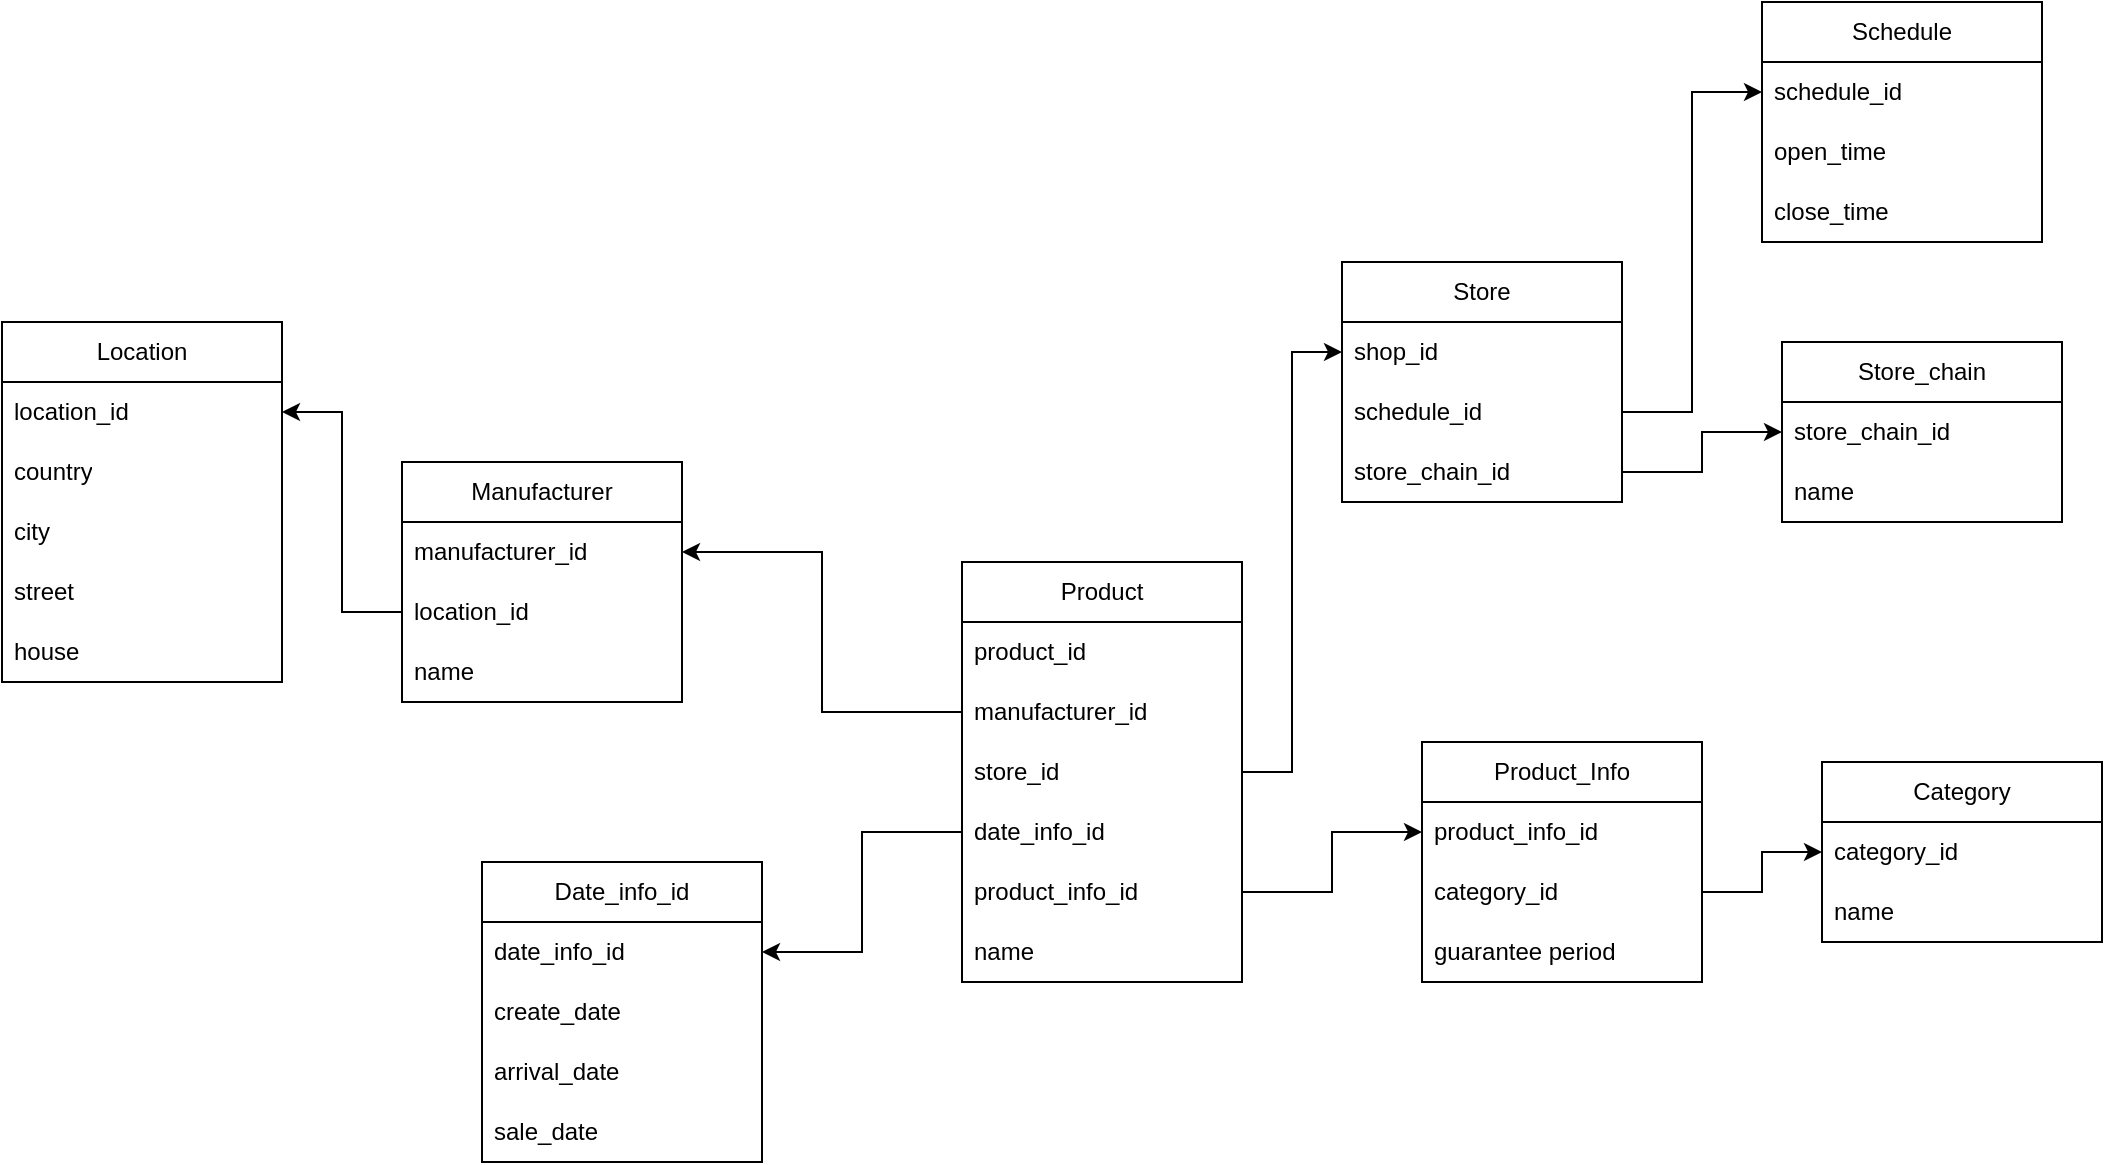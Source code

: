 <mxfile version="21.7.4" type="github">
  <diagram name="Страница — 1" id="c_FFksj4TPEEmuwCLG_t">
    <mxGraphModel dx="2022" dy="628" grid="1" gridSize="10" guides="1" tooltips="1" connect="1" arrows="1" fold="1" page="1" pageScale="1" pageWidth="827" pageHeight="1169" math="0" shadow="0">
      <root>
        <mxCell id="0" />
        <mxCell id="1" parent="0" />
        <mxCell id="4cdeR2uxjYvcv5dQ09BV-47" value="Product" style="swimlane;fontStyle=0;childLayout=stackLayout;horizontal=1;startSize=30;horizontalStack=0;resizeParent=1;resizeParentMax=0;resizeLast=0;collapsible=1;marginBottom=0;whiteSpace=wrap;html=1;" vertex="1" parent="1">
          <mxGeometry x="470" y="410" width="140" height="210" as="geometry" />
        </mxCell>
        <mxCell id="4cdeR2uxjYvcv5dQ09BV-48" value="product_id" style="text;strokeColor=none;fillColor=none;align=left;verticalAlign=middle;spacingLeft=4;spacingRight=4;overflow=hidden;points=[[0,0.5],[1,0.5]];portConstraint=eastwest;rotatable=0;whiteSpace=wrap;html=1;" vertex="1" parent="4cdeR2uxjYvcv5dQ09BV-47">
          <mxGeometry y="30" width="140" height="30" as="geometry" />
        </mxCell>
        <mxCell id="4cdeR2uxjYvcv5dQ09BV-49" value="manufacturer_id" style="text;strokeColor=none;fillColor=none;align=left;verticalAlign=middle;spacingLeft=4;spacingRight=4;overflow=hidden;points=[[0,0.5],[1,0.5]];portConstraint=eastwest;rotatable=0;whiteSpace=wrap;html=1;" vertex="1" parent="4cdeR2uxjYvcv5dQ09BV-47">
          <mxGeometry y="60" width="140" height="30" as="geometry" />
        </mxCell>
        <mxCell id="4cdeR2uxjYvcv5dQ09BV-52" value="store_id" style="text;strokeColor=none;fillColor=none;align=left;verticalAlign=middle;spacingLeft=4;spacingRight=4;overflow=hidden;points=[[0,0.5],[1,0.5]];portConstraint=eastwest;rotatable=0;whiteSpace=wrap;html=1;" vertex="1" parent="4cdeR2uxjYvcv5dQ09BV-47">
          <mxGeometry y="90" width="140" height="30" as="geometry" />
        </mxCell>
        <mxCell id="4cdeR2uxjYvcv5dQ09BV-50" value="date_info_id" style="text;strokeColor=none;fillColor=none;align=left;verticalAlign=middle;spacingLeft=4;spacingRight=4;overflow=hidden;points=[[0,0.5],[1,0.5]];portConstraint=eastwest;rotatable=0;whiteSpace=wrap;html=1;" vertex="1" parent="4cdeR2uxjYvcv5dQ09BV-47">
          <mxGeometry y="120" width="140" height="30" as="geometry" />
        </mxCell>
        <mxCell id="4cdeR2uxjYvcv5dQ09BV-83" value="product_info_id" style="text;strokeColor=none;fillColor=none;align=left;verticalAlign=middle;spacingLeft=4;spacingRight=4;overflow=hidden;points=[[0,0.5],[1,0.5]];portConstraint=eastwest;rotatable=0;whiteSpace=wrap;html=1;" vertex="1" parent="4cdeR2uxjYvcv5dQ09BV-47">
          <mxGeometry y="150" width="140" height="30" as="geometry" />
        </mxCell>
        <mxCell id="4cdeR2uxjYvcv5dQ09BV-81" value="name" style="text;strokeColor=none;fillColor=none;align=left;verticalAlign=middle;spacingLeft=4;spacingRight=4;overflow=hidden;points=[[0,0.5],[1,0.5]];portConstraint=eastwest;rotatable=0;whiteSpace=wrap;html=1;" vertex="1" parent="4cdeR2uxjYvcv5dQ09BV-47">
          <mxGeometry y="180" width="140" height="30" as="geometry" />
        </mxCell>
        <mxCell id="4cdeR2uxjYvcv5dQ09BV-53" value="Store" style="swimlane;fontStyle=0;childLayout=stackLayout;horizontal=1;startSize=30;horizontalStack=0;resizeParent=1;resizeParentMax=0;resizeLast=0;collapsible=1;marginBottom=0;whiteSpace=wrap;html=1;" vertex="1" parent="1">
          <mxGeometry x="660" y="260" width="140" height="120" as="geometry" />
        </mxCell>
        <mxCell id="4cdeR2uxjYvcv5dQ09BV-54" value="shop_id" style="text;strokeColor=none;fillColor=none;align=left;verticalAlign=middle;spacingLeft=4;spacingRight=4;overflow=hidden;points=[[0,0.5],[1,0.5]];portConstraint=eastwest;rotatable=0;whiteSpace=wrap;html=1;" vertex="1" parent="4cdeR2uxjYvcv5dQ09BV-53">
          <mxGeometry y="30" width="140" height="30" as="geometry" />
        </mxCell>
        <mxCell id="4cdeR2uxjYvcv5dQ09BV-56" value="schedule_id" style="text;strokeColor=none;fillColor=none;align=left;verticalAlign=middle;spacingLeft=4;spacingRight=4;overflow=hidden;points=[[0,0.5],[1,0.5]];portConstraint=eastwest;rotatable=0;whiteSpace=wrap;html=1;" vertex="1" parent="4cdeR2uxjYvcv5dQ09BV-53">
          <mxGeometry y="60" width="140" height="30" as="geometry" />
        </mxCell>
        <mxCell id="4cdeR2uxjYvcv5dQ09BV-100" value="store_chain_id" style="text;strokeColor=none;fillColor=none;align=left;verticalAlign=middle;spacingLeft=4;spacingRight=4;overflow=hidden;points=[[0,0.5],[1,0.5]];portConstraint=eastwest;rotatable=0;whiteSpace=wrap;html=1;" vertex="1" parent="4cdeR2uxjYvcv5dQ09BV-53">
          <mxGeometry y="90" width="140" height="30" as="geometry" />
        </mxCell>
        <mxCell id="4cdeR2uxjYvcv5dQ09BV-58" style="edgeStyle=orthogonalEdgeStyle;rounded=0;orthogonalLoop=1;jettySize=auto;html=1;entryX=0;entryY=0.5;entryDx=0;entryDy=0;" edge="1" parent="1" source="4cdeR2uxjYvcv5dQ09BV-52" target="4cdeR2uxjYvcv5dQ09BV-54">
          <mxGeometry relative="1" as="geometry" />
        </mxCell>
        <mxCell id="4cdeR2uxjYvcv5dQ09BV-60" value="Manufacturer" style="swimlane;fontStyle=0;childLayout=stackLayout;horizontal=1;startSize=30;horizontalStack=0;resizeParent=1;resizeParentMax=0;resizeLast=0;collapsible=1;marginBottom=0;whiteSpace=wrap;html=1;" vertex="1" parent="1">
          <mxGeometry x="190" y="360" width="140" height="120" as="geometry" />
        </mxCell>
        <mxCell id="4cdeR2uxjYvcv5dQ09BV-61" value="manufacturer_id" style="text;strokeColor=none;fillColor=none;align=left;verticalAlign=middle;spacingLeft=4;spacingRight=4;overflow=hidden;points=[[0,0.5],[1,0.5]];portConstraint=eastwest;rotatable=0;whiteSpace=wrap;html=1;" vertex="1" parent="4cdeR2uxjYvcv5dQ09BV-60">
          <mxGeometry y="30" width="140" height="30" as="geometry" />
        </mxCell>
        <mxCell id="4cdeR2uxjYvcv5dQ09BV-62" value="location_id" style="text;strokeColor=none;fillColor=none;align=left;verticalAlign=middle;spacingLeft=4;spacingRight=4;overflow=hidden;points=[[0,0.5],[1,0.5]];portConstraint=eastwest;rotatable=0;whiteSpace=wrap;html=1;" vertex="1" parent="4cdeR2uxjYvcv5dQ09BV-60">
          <mxGeometry y="60" width="140" height="30" as="geometry" />
        </mxCell>
        <mxCell id="4cdeR2uxjYvcv5dQ09BV-64" value="name" style="text;strokeColor=none;fillColor=none;align=left;verticalAlign=middle;spacingLeft=4;spacingRight=4;overflow=hidden;points=[[0,0.5],[1,0.5]];portConstraint=eastwest;rotatable=0;whiteSpace=wrap;html=1;" vertex="1" parent="4cdeR2uxjYvcv5dQ09BV-60">
          <mxGeometry y="90" width="140" height="30" as="geometry" />
        </mxCell>
        <mxCell id="4cdeR2uxjYvcv5dQ09BV-65" style="edgeStyle=orthogonalEdgeStyle;rounded=0;orthogonalLoop=1;jettySize=auto;html=1;" edge="1" parent="1" source="4cdeR2uxjYvcv5dQ09BV-49" target="4cdeR2uxjYvcv5dQ09BV-61">
          <mxGeometry relative="1" as="geometry" />
        </mxCell>
        <mxCell id="4cdeR2uxjYvcv5dQ09BV-66" value="Location" style="swimlane;fontStyle=0;childLayout=stackLayout;horizontal=1;startSize=30;horizontalStack=0;resizeParent=1;resizeParentMax=0;resizeLast=0;collapsible=1;marginBottom=0;whiteSpace=wrap;html=1;" vertex="1" parent="1">
          <mxGeometry x="-10" y="290" width="140" height="180" as="geometry" />
        </mxCell>
        <mxCell id="4cdeR2uxjYvcv5dQ09BV-67" value="location_id" style="text;strokeColor=none;fillColor=none;align=left;verticalAlign=middle;spacingLeft=4;spacingRight=4;overflow=hidden;points=[[0,0.5],[1,0.5]];portConstraint=eastwest;rotatable=0;whiteSpace=wrap;html=1;" vertex="1" parent="4cdeR2uxjYvcv5dQ09BV-66">
          <mxGeometry y="30" width="140" height="30" as="geometry" />
        </mxCell>
        <mxCell id="4cdeR2uxjYvcv5dQ09BV-68" value="country" style="text;strokeColor=none;fillColor=none;align=left;verticalAlign=middle;spacingLeft=4;spacingRight=4;overflow=hidden;points=[[0,0.5],[1,0.5]];portConstraint=eastwest;rotatable=0;whiteSpace=wrap;html=1;" vertex="1" parent="4cdeR2uxjYvcv5dQ09BV-66">
          <mxGeometry y="60" width="140" height="30" as="geometry" />
        </mxCell>
        <mxCell id="4cdeR2uxjYvcv5dQ09BV-69" value="city" style="text;strokeColor=none;fillColor=none;align=left;verticalAlign=middle;spacingLeft=4;spacingRight=4;overflow=hidden;points=[[0,0.5],[1,0.5]];portConstraint=eastwest;rotatable=0;whiteSpace=wrap;html=1;" vertex="1" parent="4cdeR2uxjYvcv5dQ09BV-66">
          <mxGeometry y="90" width="140" height="30" as="geometry" />
        </mxCell>
        <mxCell id="4cdeR2uxjYvcv5dQ09BV-73" value="street" style="text;strokeColor=none;fillColor=none;align=left;verticalAlign=middle;spacingLeft=4;spacingRight=4;overflow=hidden;points=[[0,0.5],[1,0.5]];portConstraint=eastwest;rotatable=0;whiteSpace=wrap;html=1;" vertex="1" parent="4cdeR2uxjYvcv5dQ09BV-66">
          <mxGeometry y="120" width="140" height="30" as="geometry" />
        </mxCell>
        <mxCell id="4cdeR2uxjYvcv5dQ09BV-70" value="house" style="text;strokeColor=none;fillColor=none;align=left;verticalAlign=middle;spacingLeft=4;spacingRight=4;overflow=hidden;points=[[0,0.5],[1,0.5]];portConstraint=eastwest;rotatable=0;whiteSpace=wrap;html=1;" vertex="1" parent="4cdeR2uxjYvcv5dQ09BV-66">
          <mxGeometry y="150" width="140" height="30" as="geometry" />
        </mxCell>
        <mxCell id="4cdeR2uxjYvcv5dQ09BV-72" style="edgeStyle=orthogonalEdgeStyle;rounded=0;orthogonalLoop=1;jettySize=auto;html=1;entryX=1;entryY=0.5;entryDx=0;entryDy=0;" edge="1" parent="1" source="4cdeR2uxjYvcv5dQ09BV-62" target="4cdeR2uxjYvcv5dQ09BV-67">
          <mxGeometry relative="1" as="geometry" />
        </mxCell>
        <mxCell id="4cdeR2uxjYvcv5dQ09BV-75" value="Date_info_id" style="swimlane;fontStyle=0;childLayout=stackLayout;horizontal=1;startSize=30;horizontalStack=0;resizeParent=1;resizeParentMax=0;resizeLast=0;collapsible=1;marginBottom=0;whiteSpace=wrap;html=1;" vertex="1" parent="1">
          <mxGeometry x="230" y="560" width="140" height="150" as="geometry" />
        </mxCell>
        <mxCell id="4cdeR2uxjYvcv5dQ09BV-76" value="date_info_id" style="text;strokeColor=none;fillColor=none;align=left;verticalAlign=middle;spacingLeft=4;spacingRight=4;overflow=hidden;points=[[0,0.5],[1,0.5]];portConstraint=eastwest;rotatable=0;whiteSpace=wrap;html=1;" vertex="1" parent="4cdeR2uxjYvcv5dQ09BV-75">
          <mxGeometry y="30" width="140" height="30" as="geometry" />
        </mxCell>
        <mxCell id="4cdeR2uxjYvcv5dQ09BV-77" value="create_date" style="text;strokeColor=none;fillColor=none;align=left;verticalAlign=middle;spacingLeft=4;spacingRight=4;overflow=hidden;points=[[0,0.5],[1,0.5]];portConstraint=eastwest;rotatable=0;whiteSpace=wrap;html=1;" vertex="1" parent="4cdeR2uxjYvcv5dQ09BV-75">
          <mxGeometry y="60" width="140" height="30" as="geometry" />
        </mxCell>
        <mxCell id="4cdeR2uxjYvcv5dQ09BV-78" value="arrival_date" style="text;strokeColor=none;fillColor=none;align=left;verticalAlign=middle;spacingLeft=4;spacingRight=4;overflow=hidden;points=[[0,0.5],[1,0.5]];portConstraint=eastwest;rotatable=0;whiteSpace=wrap;html=1;" vertex="1" parent="4cdeR2uxjYvcv5dQ09BV-75">
          <mxGeometry y="90" width="140" height="30" as="geometry" />
        </mxCell>
        <mxCell id="4cdeR2uxjYvcv5dQ09BV-99" value="sale_date" style="text;strokeColor=none;fillColor=none;align=left;verticalAlign=middle;spacingLeft=4;spacingRight=4;overflow=hidden;points=[[0,0.5],[1,0.5]];portConstraint=eastwest;rotatable=0;whiteSpace=wrap;html=1;" vertex="1" parent="4cdeR2uxjYvcv5dQ09BV-75">
          <mxGeometry y="120" width="140" height="30" as="geometry" />
        </mxCell>
        <mxCell id="4cdeR2uxjYvcv5dQ09BV-80" style="edgeStyle=orthogonalEdgeStyle;rounded=0;orthogonalLoop=1;jettySize=auto;html=1;entryX=1;entryY=0.5;entryDx=0;entryDy=0;" edge="1" parent="1" source="4cdeR2uxjYvcv5dQ09BV-50" target="4cdeR2uxjYvcv5dQ09BV-76">
          <mxGeometry relative="1" as="geometry" />
        </mxCell>
        <mxCell id="4cdeR2uxjYvcv5dQ09BV-93" style="edgeStyle=orthogonalEdgeStyle;rounded=0;orthogonalLoop=1;jettySize=auto;html=1;entryX=0;entryY=0.5;entryDx=0;entryDy=0;exitX=1;exitY=0.5;exitDx=0;exitDy=0;" edge="1" parent="1" source="4cdeR2uxjYvcv5dQ09BV-92" target="4cdeR2uxjYvcv5dQ09BV-90">
          <mxGeometry relative="1" as="geometry" />
        </mxCell>
        <mxCell id="4cdeR2uxjYvcv5dQ09BV-84" value="Product_Info" style="swimlane;fontStyle=0;childLayout=stackLayout;horizontal=1;startSize=30;horizontalStack=0;resizeParent=1;resizeParentMax=0;resizeLast=0;collapsible=1;marginBottom=0;whiteSpace=wrap;html=1;" vertex="1" parent="1">
          <mxGeometry x="700" y="500" width="140" height="120" as="geometry" />
        </mxCell>
        <mxCell id="4cdeR2uxjYvcv5dQ09BV-86" value="product_info_id" style="text;strokeColor=none;fillColor=none;align=left;verticalAlign=middle;spacingLeft=4;spacingRight=4;overflow=hidden;points=[[0,0.5],[1,0.5]];portConstraint=eastwest;rotatable=0;whiteSpace=wrap;html=1;" vertex="1" parent="4cdeR2uxjYvcv5dQ09BV-84">
          <mxGeometry y="30" width="140" height="30" as="geometry" />
        </mxCell>
        <mxCell id="4cdeR2uxjYvcv5dQ09BV-92" value="category_id" style="text;strokeColor=none;fillColor=none;align=left;verticalAlign=middle;spacingLeft=4;spacingRight=4;overflow=hidden;points=[[0,0.5],[1,0.5]];portConstraint=eastwest;rotatable=0;whiteSpace=wrap;html=1;" vertex="1" parent="4cdeR2uxjYvcv5dQ09BV-84">
          <mxGeometry y="60" width="140" height="30" as="geometry" />
        </mxCell>
        <mxCell id="4cdeR2uxjYvcv5dQ09BV-87" value="guarantee period" style="text;strokeColor=none;fillColor=none;align=left;verticalAlign=middle;spacingLeft=4;spacingRight=4;overflow=hidden;points=[[0,0.5],[1,0.5]];portConstraint=eastwest;rotatable=0;whiteSpace=wrap;html=1;" vertex="1" parent="4cdeR2uxjYvcv5dQ09BV-84">
          <mxGeometry y="90" width="140" height="30" as="geometry" />
        </mxCell>
        <mxCell id="4cdeR2uxjYvcv5dQ09BV-88" style="edgeStyle=orthogonalEdgeStyle;rounded=0;orthogonalLoop=1;jettySize=auto;html=1;entryX=0;entryY=0.5;entryDx=0;entryDy=0;" edge="1" parent="1" source="4cdeR2uxjYvcv5dQ09BV-83" target="4cdeR2uxjYvcv5dQ09BV-86">
          <mxGeometry relative="1" as="geometry">
            <mxPoint x="700" y="555" as="targetPoint" />
          </mxGeometry>
        </mxCell>
        <mxCell id="4cdeR2uxjYvcv5dQ09BV-89" value="Category" style="swimlane;fontStyle=0;childLayout=stackLayout;horizontal=1;startSize=30;horizontalStack=0;resizeParent=1;resizeParentMax=0;resizeLast=0;collapsible=1;marginBottom=0;whiteSpace=wrap;html=1;" vertex="1" parent="1">
          <mxGeometry x="900" y="510" width="140" height="90" as="geometry" />
        </mxCell>
        <mxCell id="4cdeR2uxjYvcv5dQ09BV-90" value="category_id" style="text;strokeColor=none;fillColor=none;align=left;verticalAlign=middle;spacingLeft=4;spacingRight=4;overflow=hidden;points=[[0,0.5],[1,0.5]];portConstraint=eastwest;rotatable=0;whiteSpace=wrap;html=1;" vertex="1" parent="4cdeR2uxjYvcv5dQ09BV-89">
          <mxGeometry y="30" width="140" height="30" as="geometry" />
        </mxCell>
        <mxCell id="4cdeR2uxjYvcv5dQ09BV-91" value="name" style="text;strokeColor=none;fillColor=none;align=left;verticalAlign=middle;spacingLeft=4;spacingRight=4;overflow=hidden;points=[[0,0.5],[1,0.5]];portConstraint=eastwest;rotatable=0;whiteSpace=wrap;html=1;" vertex="1" parent="4cdeR2uxjYvcv5dQ09BV-89">
          <mxGeometry y="60" width="140" height="30" as="geometry" />
        </mxCell>
        <mxCell id="4cdeR2uxjYvcv5dQ09BV-94" value="Schedule" style="swimlane;fontStyle=0;childLayout=stackLayout;horizontal=1;startSize=30;horizontalStack=0;resizeParent=1;resizeParentMax=0;resizeLast=0;collapsible=1;marginBottom=0;whiteSpace=wrap;html=1;" vertex="1" parent="1">
          <mxGeometry x="870" y="130" width="140" height="120" as="geometry" />
        </mxCell>
        <mxCell id="4cdeR2uxjYvcv5dQ09BV-95" value="schedule_id" style="text;strokeColor=none;fillColor=none;align=left;verticalAlign=middle;spacingLeft=4;spacingRight=4;overflow=hidden;points=[[0,0.5],[1,0.5]];portConstraint=eastwest;rotatable=0;whiteSpace=wrap;html=1;" vertex="1" parent="4cdeR2uxjYvcv5dQ09BV-94">
          <mxGeometry y="30" width="140" height="30" as="geometry" />
        </mxCell>
        <mxCell id="4cdeR2uxjYvcv5dQ09BV-96" value="open_time" style="text;strokeColor=none;fillColor=none;align=left;verticalAlign=middle;spacingLeft=4;spacingRight=4;overflow=hidden;points=[[0,0.5],[1,0.5]];portConstraint=eastwest;rotatable=0;whiteSpace=wrap;html=1;" vertex="1" parent="4cdeR2uxjYvcv5dQ09BV-94">
          <mxGeometry y="60" width="140" height="30" as="geometry" />
        </mxCell>
        <mxCell id="4cdeR2uxjYvcv5dQ09BV-97" value="close_time" style="text;strokeColor=none;fillColor=none;align=left;verticalAlign=middle;spacingLeft=4;spacingRight=4;overflow=hidden;points=[[0,0.5],[1,0.5]];portConstraint=eastwest;rotatable=0;whiteSpace=wrap;html=1;" vertex="1" parent="4cdeR2uxjYvcv5dQ09BV-94">
          <mxGeometry y="90" width="140" height="30" as="geometry" />
        </mxCell>
        <mxCell id="4cdeR2uxjYvcv5dQ09BV-98" style="edgeStyle=orthogonalEdgeStyle;rounded=0;orthogonalLoop=1;jettySize=auto;html=1;entryX=0;entryY=0.5;entryDx=0;entryDy=0;" edge="1" parent="1" source="4cdeR2uxjYvcv5dQ09BV-56" target="4cdeR2uxjYvcv5dQ09BV-95">
          <mxGeometry relative="1" as="geometry" />
        </mxCell>
        <mxCell id="4cdeR2uxjYvcv5dQ09BV-101" value="Store_chain" style="swimlane;fontStyle=0;childLayout=stackLayout;horizontal=1;startSize=30;horizontalStack=0;resizeParent=1;resizeParentMax=0;resizeLast=0;collapsible=1;marginBottom=0;whiteSpace=wrap;html=1;" vertex="1" parent="1">
          <mxGeometry x="880" y="300" width="140" height="90" as="geometry" />
        </mxCell>
        <mxCell id="4cdeR2uxjYvcv5dQ09BV-102" value="store_chain_id" style="text;strokeColor=none;fillColor=none;align=left;verticalAlign=middle;spacingLeft=4;spacingRight=4;overflow=hidden;points=[[0,0.5],[1,0.5]];portConstraint=eastwest;rotatable=0;whiteSpace=wrap;html=1;" vertex="1" parent="4cdeR2uxjYvcv5dQ09BV-101">
          <mxGeometry y="30" width="140" height="30" as="geometry" />
        </mxCell>
        <mxCell id="4cdeR2uxjYvcv5dQ09BV-104" value="name" style="text;strokeColor=none;fillColor=none;align=left;verticalAlign=middle;spacingLeft=4;spacingRight=4;overflow=hidden;points=[[0,0.5],[1,0.5]];portConstraint=eastwest;rotatable=0;whiteSpace=wrap;html=1;" vertex="1" parent="4cdeR2uxjYvcv5dQ09BV-101">
          <mxGeometry y="60" width="140" height="30" as="geometry" />
        </mxCell>
        <mxCell id="4cdeR2uxjYvcv5dQ09BV-106" style="edgeStyle=orthogonalEdgeStyle;rounded=0;orthogonalLoop=1;jettySize=auto;html=1;" edge="1" parent="1" source="4cdeR2uxjYvcv5dQ09BV-100" target="4cdeR2uxjYvcv5dQ09BV-102">
          <mxGeometry relative="1" as="geometry" />
        </mxCell>
      </root>
    </mxGraphModel>
  </diagram>
</mxfile>
